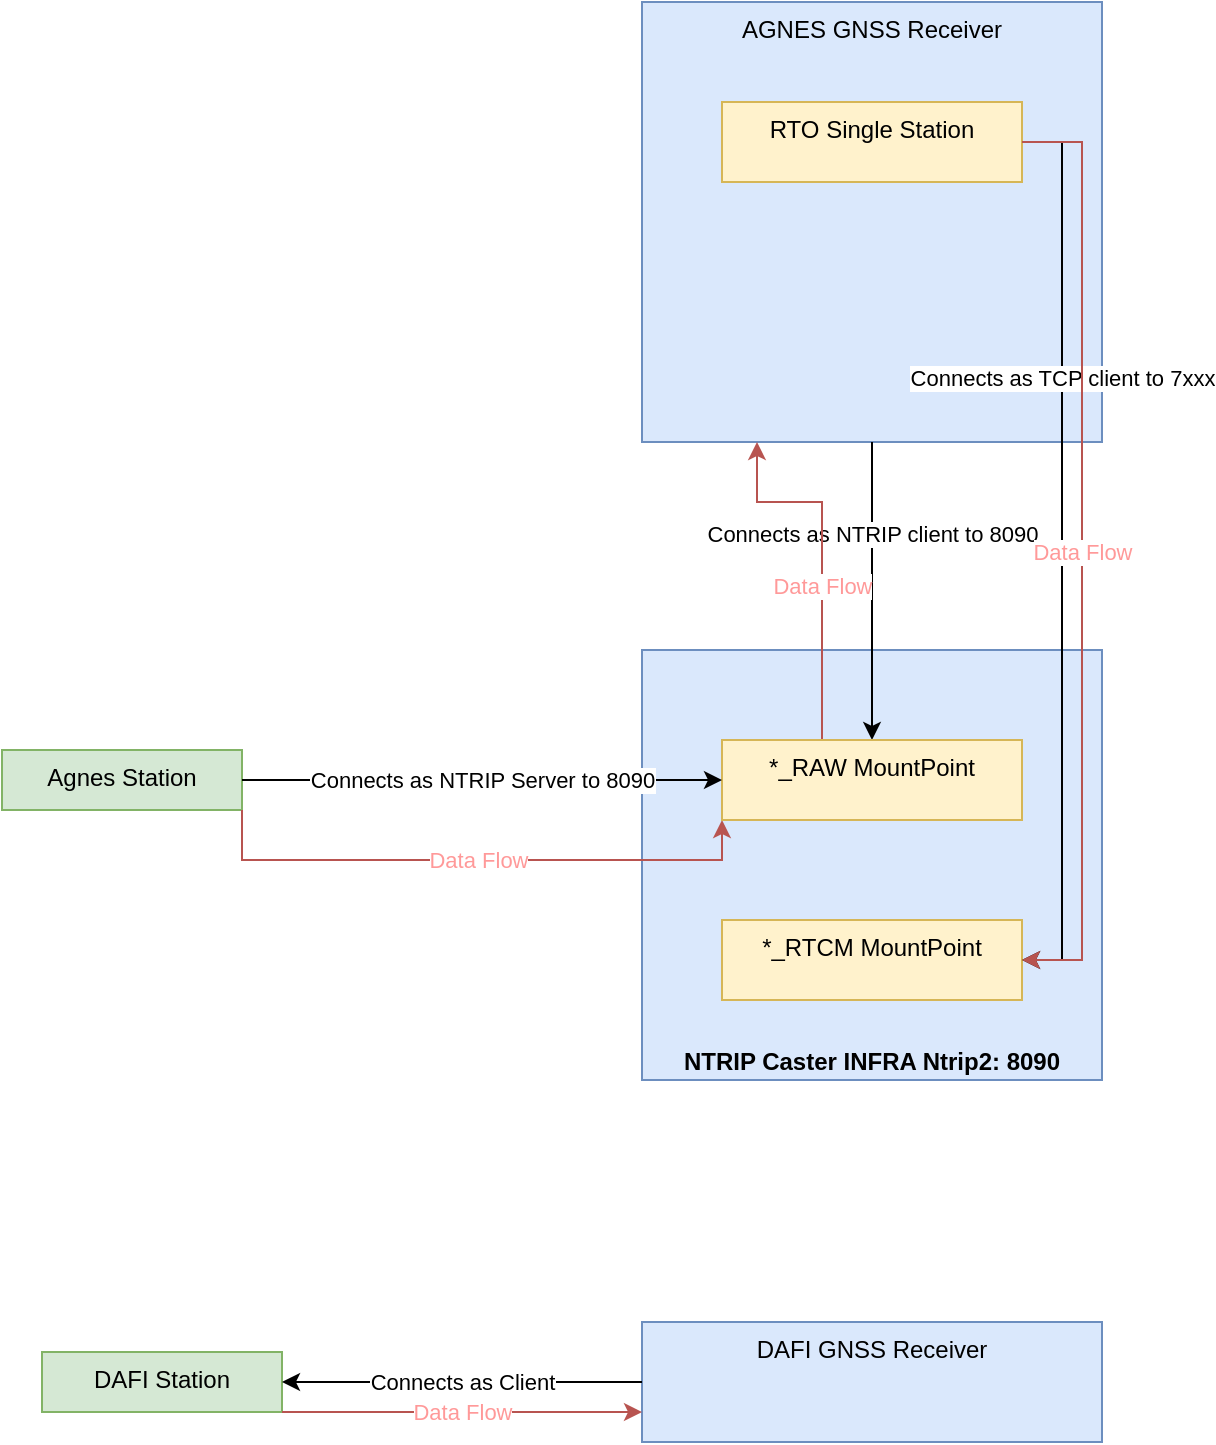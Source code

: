 <mxfile version="20.8.0" type="github">
  <diagram id="PPTDlAW3ANbvYLia21w0" name="TPP Modules">
    <mxGraphModel dx="1387" dy="916" grid="1" gridSize="10" guides="1" tooltips="1" connect="1" arrows="1" fold="1" page="1" pageScale="1" pageWidth="850" pageHeight="1100" math="0" shadow="0">
      <root>
        <mxCell id="0" />
        <mxCell id="1" parent="0" />
        <mxCell id="zW8D1u1k7IhEF28J8icT-6" value="Agnes Station" style="whiteSpace=wrap;html=1;verticalAlign=top;fillColor=#d5e8d4;strokeColor=#82b366;strokeWidth=1;" parent="1" vertex="1">
          <mxGeometry x="20" y="404" width="120" height="30" as="geometry" />
        </mxCell>
        <mxCell id="zW8D1u1k7IhEF28J8icT-10" value="&lt;b&gt;NTRIP Caster INFRA Ntrip2: 8090&lt;/b&gt;" style="whiteSpace=wrap;html=1;verticalAlign=bottom;fillColor=#dae8fc;strokeColor=#6c8ebf;strokeWidth=1;" parent="1" vertex="1">
          <mxGeometry x="340" y="354" width="230" height="215" as="geometry" />
        </mxCell>
        <mxCell id="zW8D1u1k7IhEF28J8icT-12" value="AGNES GNSS Receiver" style="whiteSpace=wrap;html=1;verticalAlign=top;fillColor=#dae8fc;strokeColor=#6c8ebf;strokeWidth=1;" parent="1" vertex="1">
          <mxGeometry x="340" y="30" width="230" height="220" as="geometry" />
        </mxCell>
        <mxCell id="zW8D1u1k7IhEF28J8icT-13" value="Connects as NTRIP client to 8090" style="edgeStyle=orthogonalEdgeStyle;rounded=0;orthogonalLoop=1;jettySize=auto;html=1;exitX=0.5;exitY=1;exitDx=0;exitDy=0;entryX=0.5;entryY=0;entryDx=0;entryDy=0;" parent="1" source="zW8D1u1k7IhEF28J8icT-12" target="jUfPjewfCuVN3TtyDh5V-1" edge="1">
          <mxGeometry x="-0.385" relative="1" as="geometry">
            <mxPoint x="180" y="310" as="sourcePoint" />
            <mxPoint x="350" y="310" as="targetPoint" />
            <mxPoint as="offset" />
          </mxGeometry>
        </mxCell>
        <mxCell id="zW8D1u1k7IhEF28J8icT-14" value="DAFI GNSS Receiver" style="whiteSpace=wrap;html=1;verticalAlign=top;fillColor=#dae8fc;strokeColor=#6c8ebf;strokeWidth=1;" parent="1" vertex="1">
          <mxGeometry x="340" y="690" width="230" height="60" as="geometry" />
        </mxCell>
        <mxCell id="zW8D1u1k7IhEF28J8icT-15" value="DAFI Station" style="whiteSpace=wrap;html=1;verticalAlign=top;fillColor=#d5e8d4;strokeColor=#82b366;strokeWidth=1;" parent="1" vertex="1">
          <mxGeometry x="40" y="705" width="120" height="30" as="geometry" />
        </mxCell>
        <mxCell id="zW8D1u1k7IhEF28J8icT-16" value="Connects as Client" style="edgeStyle=orthogonalEdgeStyle;rounded=0;orthogonalLoop=1;jettySize=auto;html=1;exitX=0;exitY=0.5;exitDx=0;exitDy=0;entryX=1;entryY=0.5;entryDx=0;entryDy=0;" parent="1" source="zW8D1u1k7IhEF28J8icT-14" target="zW8D1u1k7IhEF28J8icT-15" edge="1">
          <mxGeometry relative="1" as="geometry">
            <mxPoint x="180" y="950" as="sourcePoint" />
            <mxPoint x="350" y="950" as="targetPoint" />
            <mxPoint as="offset" />
          </mxGeometry>
        </mxCell>
        <mxCell id="zW8D1u1k7IhEF28J8icT-18" value="Data Flow" style="edgeStyle=orthogonalEdgeStyle;rounded=0;orthogonalLoop=1;jettySize=auto;html=1;exitX=1;exitY=1;exitDx=0;exitDy=0;fillColor=#f8cecc;strokeColor=#b85450;fontColor=#FF9999;entryX=0;entryY=1;entryDx=0;entryDy=0;" parent="1" source="zW8D1u1k7IhEF28J8icT-6" target="jUfPjewfCuVN3TtyDh5V-1" edge="1">
          <mxGeometry relative="1" as="geometry">
            <mxPoint x="170" y="394" as="sourcePoint" />
            <mxPoint x="320" y="439" as="targetPoint" />
            <Array as="points">
              <mxPoint x="140" y="459" />
              <mxPoint x="380" y="459" />
            </Array>
          </mxGeometry>
        </mxCell>
        <mxCell id="zW8D1u1k7IhEF28J8icT-19" value="Data Flow" style="edgeStyle=orthogonalEdgeStyle;rounded=0;orthogonalLoop=1;jettySize=auto;html=1;exitX=0.5;exitY=0;exitDx=0;exitDy=0;fillColor=#f8cecc;strokeColor=#b85450;fontColor=#FF9999;entryX=0.25;entryY=1;entryDx=0;entryDy=0;" parent="1" source="jUfPjewfCuVN3TtyDh5V-1" target="zW8D1u1k7IhEF28J8icT-12" edge="1">
          <mxGeometry relative="1" as="geometry">
            <mxPoint x="170" y="330" as="sourcePoint" />
            <mxPoint x="390" y="280" as="targetPoint" />
            <Array as="points">
              <mxPoint x="455" y="400" />
              <mxPoint x="430" y="400" />
              <mxPoint x="430" y="280" />
              <mxPoint x="398" y="280" />
            </Array>
          </mxGeometry>
        </mxCell>
        <mxCell id="zW8D1u1k7IhEF28J8icT-20" value="Data Flow" style="edgeStyle=orthogonalEdgeStyle;rounded=0;orthogonalLoop=1;jettySize=auto;html=1;exitX=1;exitY=1;exitDx=0;exitDy=0;fillColor=#f8cecc;strokeColor=#b85450;entryX=0;entryY=0.75;entryDx=0;entryDy=0;fontColor=#FF9999;" parent="1" source="zW8D1u1k7IhEF28J8icT-15" target="zW8D1u1k7IhEF28J8icT-14" edge="1">
          <mxGeometry relative="1" as="geometry">
            <mxPoint x="210" y="780" as="sourcePoint" />
            <mxPoint x="390" y="780" as="targetPoint" />
            <Array as="points">
              <mxPoint x="270" y="735" />
              <mxPoint x="270" y="735" />
            </Array>
          </mxGeometry>
        </mxCell>
        <mxCell id="jUfPjewfCuVN3TtyDh5V-1" value="*_RAW MountPoint" style="whiteSpace=wrap;html=1;verticalAlign=top;fillColor=#fff2cc;strokeColor=#d6b656;strokeWidth=1;" vertex="1" parent="1">
          <mxGeometry x="380" y="399" width="150" height="40" as="geometry" />
        </mxCell>
        <mxCell id="zW8D1u1k7IhEF28J8icT-11" value="Connects as NTRIP Server to 8090" style="edgeStyle=orthogonalEdgeStyle;rounded=0;orthogonalLoop=1;jettySize=auto;html=1;entryX=0;entryY=0.5;entryDx=0;entryDy=0;" parent="1" source="zW8D1u1k7IhEF28J8icT-6" target="jUfPjewfCuVN3TtyDh5V-1" edge="1">
          <mxGeometry relative="1" as="geometry" />
        </mxCell>
        <mxCell id="jUfPjewfCuVN3TtyDh5V-4" value="*_RTCM MountPoint" style="whiteSpace=wrap;html=1;verticalAlign=top;fillColor=#fff2cc;strokeColor=#d6b656;strokeWidth=1;" vertex="1" parent="1">
          <mxGeometry x="380" y="489" width="150" height="40" as="geometry" />
        </mxCell>
        <mxCell id="jUfPjewfCuVN3TtyDh5V-5" value="RTO Single Station" style="whiteSpace=wrap;html=1;verticalAlign=top;fillColor=#fff2cc;strokeColor=#d6b656;strokeWidth=1;" vertex="1" parent="1">
          <mxGeometry x="380" y="80" width="150" height="40" as="geometry" />
        </mxCell>
        <mxCell id="jUfPjewfCuVN3TtyDh5V-6" value="Connects as TCP client to 7xxx" style="edgeStyle=orthogonalEdgeStyle;rounded=0;orthogonalLoop=1;jettySize=auto;html=1;exitX=1;exitY=0.5;exitDx=0;exitDy=0;entryX=1;entryY=0.5;entryDx=0;entryDy=0;" edge="1" parent="1" source="jUfPjewfCuVN3TtyDh5V-5" target="jUfPjewfCuVN3TtyDh5V-4">
          <mxGeometry x="-0.385" relative="1" as="geometry">
            <mxPoint x="465" y="260" as="sourcePoint" />
            <mxPoint x="465" y="409" as="targetPoint" />
            <mxPoint as="offset" />
          </mxGeometry>
        </mxCell>
        <mxCell id="jUfPjewfCuVN3TtyDh5V-8" value="Data Flow" style="edgeStyle=orthogonalEdgeStyle;rounded=0;orthogonalLoop=1;jettySize=auto;html=1;exitX=1;exitY=0.5;exitDx=0;exitDy=0;fillColor=#f8cecc;strokeColor=#b85450;fontColor=#FF9999;entryX=1;entryY=0.5;entryDx=0;entryDy=0;" edge="1" parent="1" source="jUfPjewfCuVN3TtyDh5V-5" target="jUfPjewfCuVN3TtyDh5V-4">
          <mxGeometry relative="1" as="geometry">
            <mxPoint x="150" y="444" as="sourcePoint" />
            <mxPoint x="820" y="410" as="targetPoint" />
            <Array as="points">
              <mxPoint x="560" y="100" />
              <mxPoint x="560" y="509" />
            </Array>
          </mxGeometry>
        </mxCell>
      </root>
    </mxGraphModel>
  </diagram>
</mxfile>
